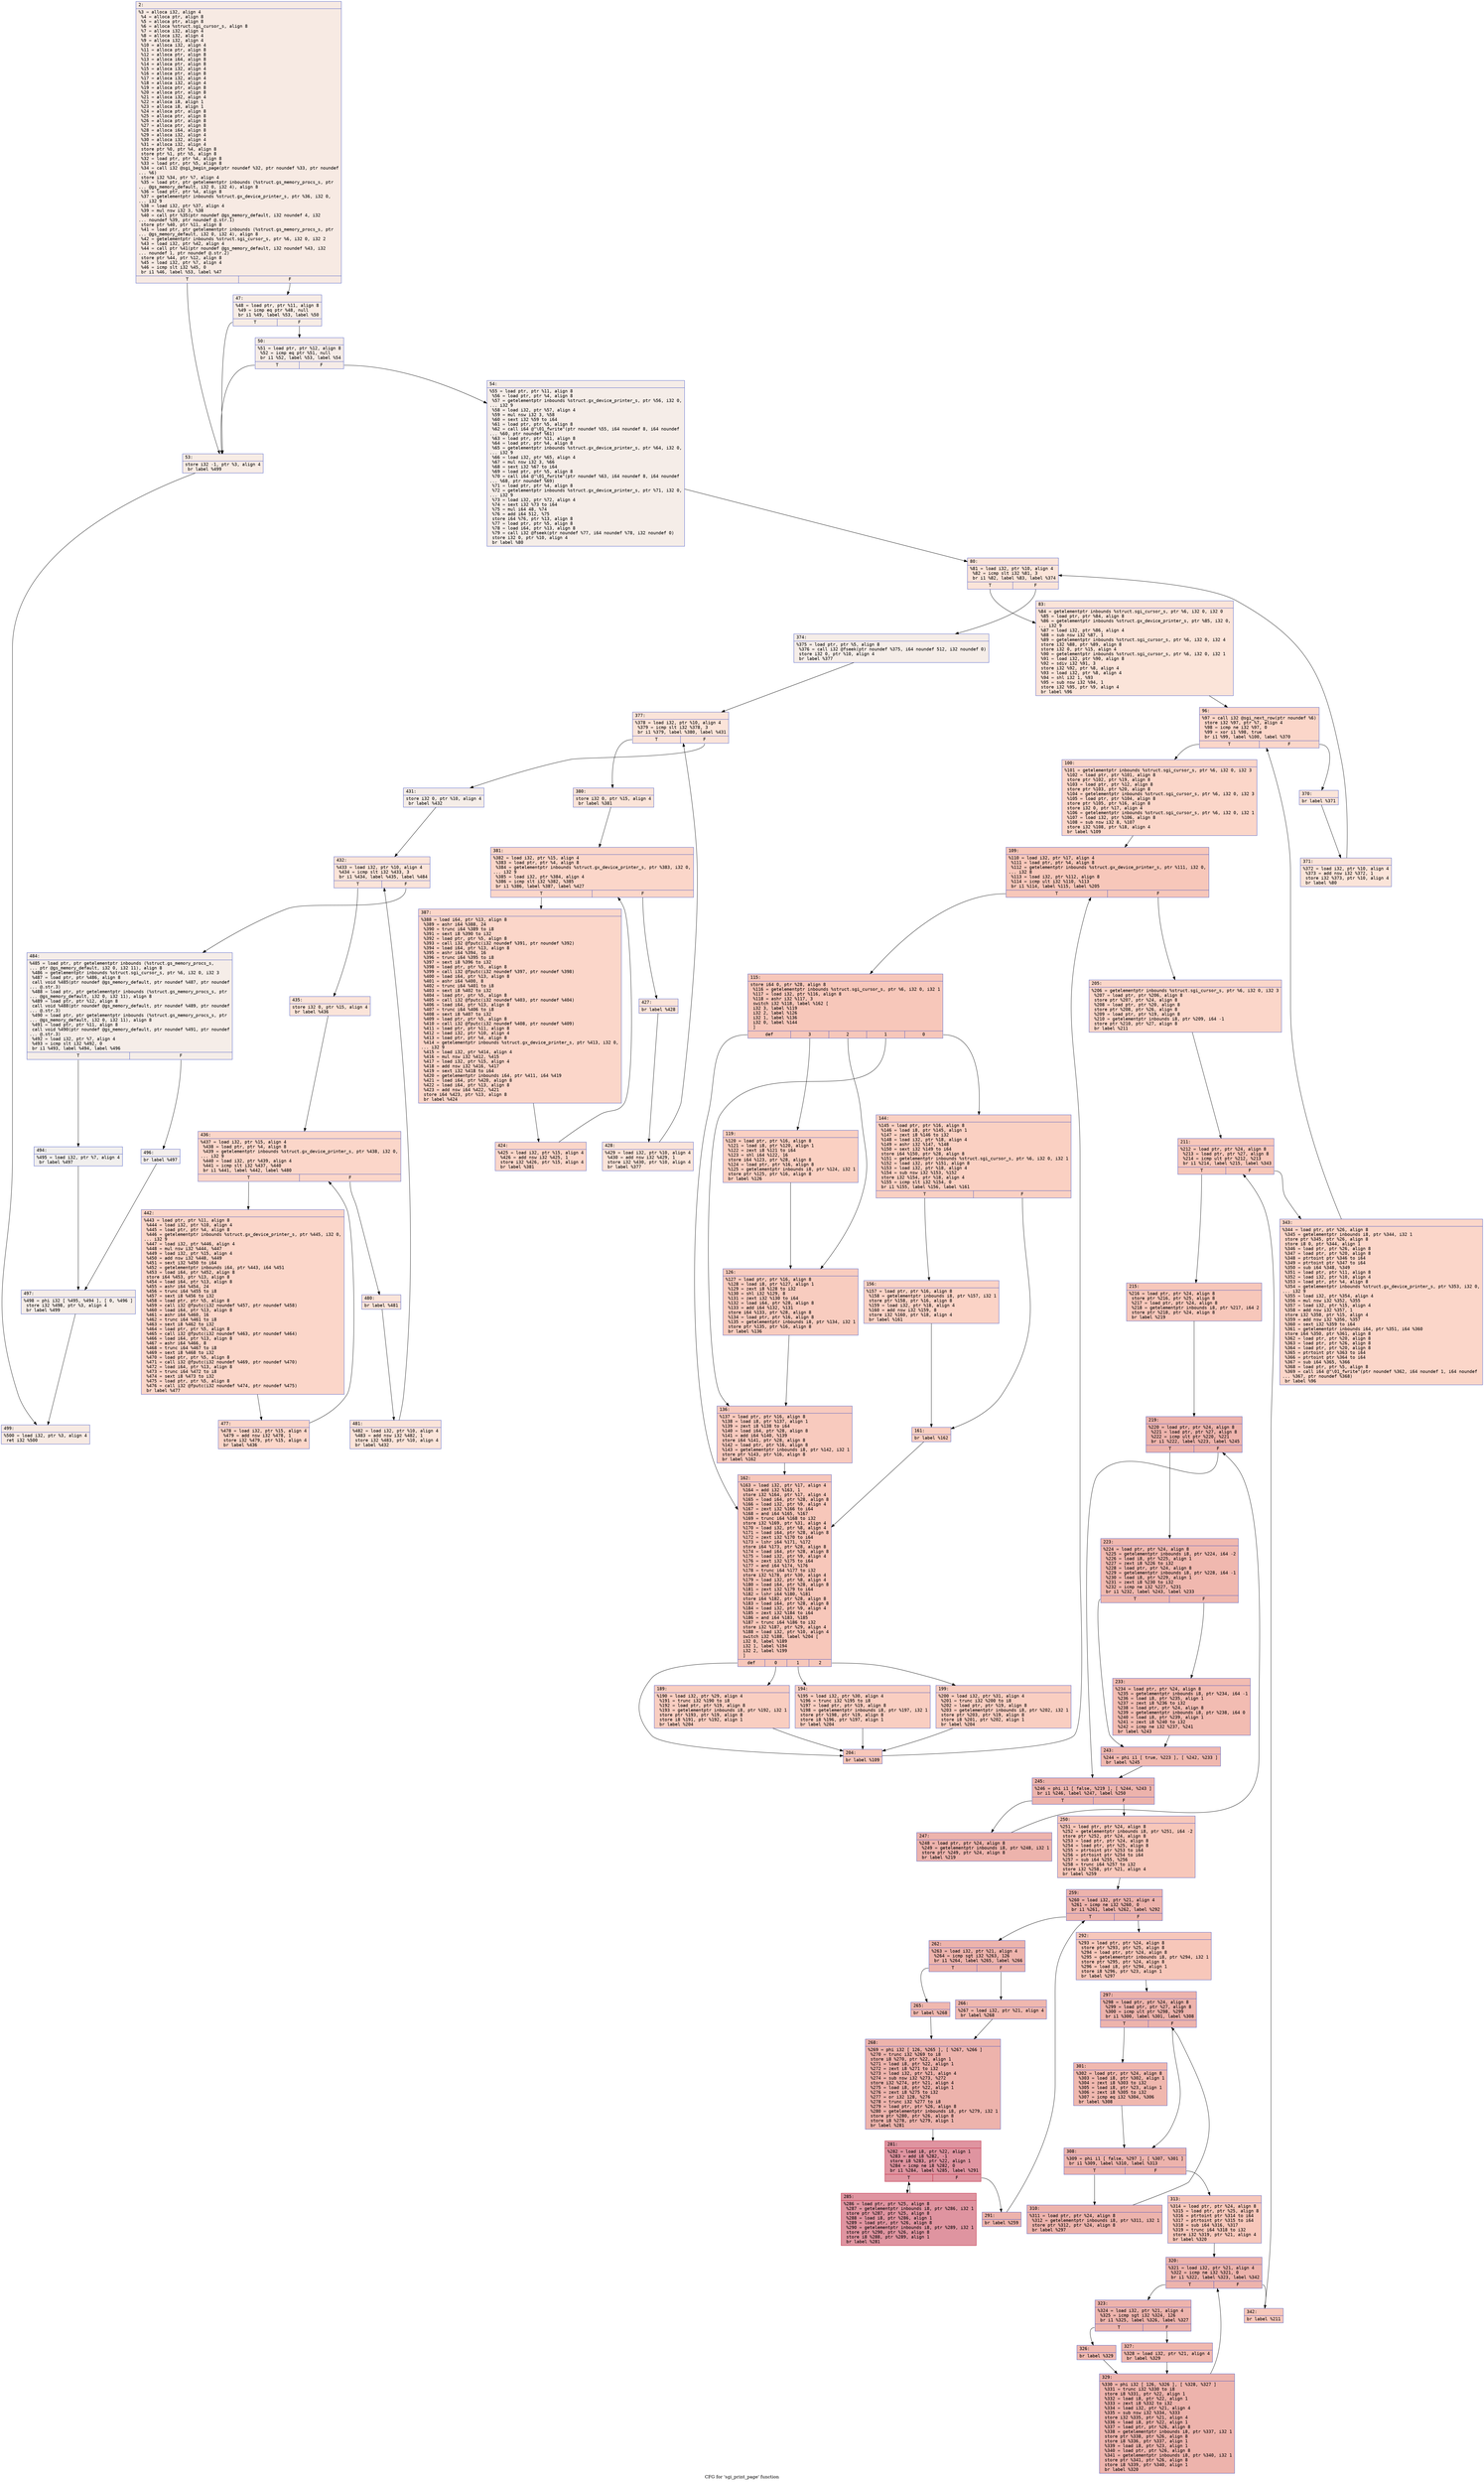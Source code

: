 digraph "CFG for 'sgi_print_page' function" {
	label="CFG for 'sgi_print_page' function";

	Node0x60000254a0d0 [shape=record,color="#3d50c3ff", style=filled, fillcolor="#eed0c070" fontname="Courier",label="{2:\l|  %3 = alloca i32, align 4\l  %4 = alloca ptr, align 8\l  %5 = alloca ptr, align 8\l  %6 = alloca %struct.sgi_cursor_s, align 8\l  %7 = alloca i32, align 4\l  %8 = alloca i32, align 4\l  %9 = alloca i32, align 4\l  %10 = alloca i32, align 4\l  %11 = alloca ptr, align 8\l  %12 = alloca ptr, align 8\l  %13 = alloca i64, align 8\l  %14 = alloca ptr, align 8\l  %15 = alloca i32, align 4\l  %16 = alloca ptr, align 8\l  %17 = alloca i32, align 4\l  %18 = alloca i32, align 4\l  %19 = alloca ptr, align 8\l  %20 = alloca ptr, align 8\l  %21 = alloca i32, align 4\l  %22 = alloca i8, align 1\l  %23 = alloca i8, align 1\l  %24 = alloca ptr, align 8\l  %25 = alloca ptr, align 8\l  %26 = alloca ptr, align 8\l  %27 = alloca ptr, align 8\l  %28 = alloca i64, align 8\l  %29 = alloca i32, align 4\l  %30 = alloca i32, align 4\l  %31 = alloca i32, align 4\l  store ptr %0, ptr %4, align 8\l  store ptr %1, ptr %5, align 8\l  %32 = load ptr, ptr %4, align 8\l  %33 = load ptr, ptr %5, align 8\l  %34 = call i32 @sgi_begin_page(ptr noundef %32, ptr noundef %33, ptr noundef\l... %6)\l  store i32 %34, ptr %7, align 4\l  %35 = load ptr, ptr getelementptr inbounds (%struct.gs_memory_procs_s, ptr\l... @gs_memory_default, i32 0, i32 4), align 8\l  %36 = load ptr, ptr %4, align 8\l  %37 = getelementptr inbounds %struct.gx_device_printer_s, ptr %36, i32 0,\l... i32 9\l  %38 = load i32, ptr %37, align 4\l  %39 = mul nsw i32 3, %38\l  %40 = call ptr %35(ptr noundef @gs_memory_default, i32 noundef 4, i32\l... noundef %39, ptr noundef @.str.1)\l  store ptr %40, ptr %11, align 8\l  %41 = load ptr, ptr getelementptr inbounds (%struct.gs_memory_procs_s, ptr\l... @gs_memory_default, i32 0, i32 4), align 8\l  %42 = getelementptr inbounds %struct.sgi_cursor_s, ptr %6, i32 0, i32 2\l  %43 = load i32, ptr %42, align 4\l  %44 = call ptr %41(ptr noundef @gs_memory_default, i32 noundef %43, i32\l... noundef 1, ptr noundef @.str.2)\l  store ptr %44, ptr %12, align 8\l  %45 = load i32, ptr %7, align 4\l  %46 = icmp slt i32 %45, 0\l  br i1 %46, label %53, label %47\l|{<s0>T|<s1>F}}"];
	Node0x60000254a0d0:s0 -> Node0x60000254a1c0[tooltip="2 -> 53\nProbability 37.50%" ];
	Node0x60000254a0d0:s1 -> Node0x60000254a120[tooltip="2 -> 47\nProbability 62.50%" ];
	Node0x60000254a120 [shape=record,color="#3d50c3ff", style=filled, fillcolor="#ecd3c570" fontname="Courier",label="{47:\l|  %48 = load ptr, ptr %11, align 8\l  %49 = icmp eq ptr %48, null\l  br i1 %49, label %53, label %50\l|{<s0>T|<s1>F}}"];
	Node0x60000254a120:s0 -> Node0x60000254a1c0[tooltip="47 -> 53\nProbability 37.50%" ];
	Node0x60000254a120:s1 -> Node0x60000254a170[tooltip="47 -> 50\nProbability 62.50%" ];
	Node0x60000254a170 [shape=record,color="#3d50c3ff", style=filled, fillcolor="#ead5c970" fontname="Courier",label="{50:\l|  %51 = load ptr, ptr %12, align 8\l  %52 = icmp eq ptr %51, null\l  br i1 %52, label %53, label %54\l|{<s0>T|<s1>F}}"];
	Node0x60000254a170:s0 -> Node0x60000254a1c0[tooltip="50 -> 53\nProbability 37.50%" ];
	Node0x60000254a170:s1 -> Node0x60000254a210[tooltip="50 -> 54\nProbability 62.50%" ];
	Node0x60000254a1c0 [shape=record,color="#3d50c3ff", style=filled, fillcolor="#ecd3c570" fontname="Courier",label="{53:\l|  store i32 -1, ptr %3, align 4\l  br label %499\l}"];
	Node0x60000254a1c0 -> Node0x60000254b840[tooltip="53 -> 499\nProbability 100.00%" ];
	Node0x60000254a210 [shape=record,color="#3d50c3ff", style=filled, fillcolor="#e8d6cc70" fontname="Courier",label="{54:\l|  %55 = load ptr, ptr %11, align 8\l  %56 = load ptr, ptr %4, align 8\l  %57 = getelementptr inbounds %struct.gx_device_printer_s, ptr %56, i32 0,\l... i32 9\l  %58 = load i32, ptr %57, align 4\l  %59 = mul nsw i32 3, %58\l  %60 = sext i32 %59 to i64\l  %61 = load ptr, ptr %5, align 8\l  %62 = call i64 @\"\\01_fwrite\"(ptr noundef %55, i64 noundef 8, i64 noundef\l... %60, ptr noundef %61)\l  %63 = load ptr, ptr %11, align 8\l  %64 = load ptr, ptr %4, align 8\l  %65 = getelementptr inbounds %struct.gx_device_printer_s, ptr %64, i32 0,\l... i32 9\l  %66 = load i32, ptr %65, align 4\l  %67 = mul nsw i32 3, %66\l  %68 = sext i32 %67 to i64\l  %69 = load ptr, ptr %5, align 8\l  %70 = call i64 @\"\\01_fwrite\"(ptr noundef %63, i64 noundef 8, i64 noundef\l... %68, ptr noundef %69)\l  %71 = load ptr, ptr %4, align 8\l  %72 = getelementptr inbounds %struct.gx_device_printer_s, ptr %71, i32 0,\l... i32 9\l  %73 = load i32, ptr %72, align 4\l  %74 = sext i32 %73 to i64\l  %75 = mul i64 48, %74\l  %76 = add i64 512, %75\l  store i64 %76, ptr %13, align 8\l  %77 = load ptr, ptr %5, align 8\l  %78 = load i64, ptr %13, align 8\l  %79 = call i32 @fseek(ptr noundef %77, i64 noundef %78, i32 noundef 0)\l  store i32 0, ptr %10, align 4\l  br label %80\l}"];
	Node0x60000254a210 -> Node0x60000254a260[tooltip="54 -> 80\nProbability 100.00%" ];
	Node0x60000254a260 [shape=record,color="#3d50c3ff", style=filled, fillcolor="#f5c1a970" fontname="Courier",label="{80:\l|  %81 = load i32, ptr %10, align 4\l  %82 = icmp slt i32 %81, 3\l  br i1 %82, label %83, label %374\l|{<s0>T|<s1>F}}"];
	Node0x60000254a260:s0 -> Node0x60000254a2b0[tooltip="80 -> 83\nProbability 96.88%" ];
	Node0x60000254a260:s1 -> Node0x60000254b200[tooltip="80 -> 374\nProbability 3.12%" ];
	Node0x60000254a2b0 [shape=record,color="#3d50c3ff", style=filled, fillcolor="#f5c1a970" fontname="Courier",label="{83:\l|  %84 = getelementptr inbounds %struct.sgi_cursor_s, ptr %6, i32 0, i32 0\l  %85 = load ptr, ptr %84, align 8\l  %86 = getelementptr inbounds %struct.gx_device_printer_s, ptr %85, i32 0,\l... i32 9\l  %87 = load i32, ptr %86, align 4\l  %88 = sub nsw i32 %87, 1\l  %89 = getelementptr inbounds %struct.sgi_cursor_s, ptr %6, i32 0, i32 4\l  store i32 %88, ptr %89, align 8\l  store i32 0, ptr %15, align 4\l  %90 = getelementptr inbounds %struct.sgi_cursor_s, ptr %6, i32 0, i32 1\l  %91 = load i32, ptr %90, align 8\l  %92 = sdiv i32 %91, 3\l  store i32 %92, ptr %8, align 4\l  %93 = load i32, ptr %8, align 4\l  %94 = shl i32 1, %93\l  %95 = sub nsw i32 %94, 1\l  store i32 %95, ptr %9, align 4\l  br label %96\l}"];
	Node0x60000254a2b0 -> Node0x60000254a300[tooltip="83 -> 96\nProbability 100.00%" ];
	Node0x60000254a300 [shape=record,color="#3d50c3ff", style=filled, fillcolor="#f6a38570" fontname="Courier",label="{96:\l|  %97 = call i32 @sgi_next_row(ptr noundef %6)\l  store i32 %97, ptr %7, align 4\l  %98 = icmp ne i32 %97, 0\l  %99 = xor i1 %98, true\l  br i1 %99, label %100, label %370\l|{<s0>T|<s1>F}}"];
	Node0x60000254a300:s0 -> Node0x60000254a350[tooltip="96 -> 100\nProbability 96.88%" ];
	Node0x60000254a300:s1 -> Node0x60000254b160[tooltip="96 -> 370\nProbability 3.12%" ];
	Node0x60000254a350 [shape=record,color="#3d50c3ff", style=filled, fillcolor="#f6a38570" fontname="Courier",label="{100:\l|  %101 = getelementptr inbounds %struct.sgi_cursor_s, ptr %6, i32 0, i32 3\l  %102 = load ptr, ptr %101, align 8\l  store ptr %102, ptr %19, align 8\l  %103 = load ptr, ptr %12, align 8\l  store ptr %103, ptr %20, align 8\l  %104 = getelementptr inbounds %struct.sgi_cursor_s, ptr %6, i32 0, i32 3\l  %105 = load ptr, ptr %104, align 8\l  store ptr %105, ptr %16, align 8\l  store i32 0, ptr %17, align 4\l  %106 = getelementptr inbounds %struct.sgi_cursor_s, ptr %6, i32 0, i32 1\l  %107 = load i32, ptr %106, align 8\l  %108 = sub nsw i32 8, %107\l  store i32 %108, ptr %18, align 4\l  br label %109\l}"];
	Node0x60000254a350 -> Node0x60000254a3a0[tooltip="100 -> 109\nProbability 100.00%" ];
	Node0x60000254a3a0 [shape=record,color="#3d50c3ff", style=filled, fillcolor="#ec7f6370" fontname="Courier",label="{109:\l|  %110 = load i32, ptr %17, align 4\l  %111 = load ptr, ptr %4, align 8\l  %112 = getelementptr inbounds %struct.gx_device_printer_s, ptr %111, i32 0,\l... i32 8\l  %113 = load i32, ptr %112, align 8\l  %114 = icmp ult i32 %110, %113\l  br i1 %114, label %115, label %205\l|{<s0>T|<s1>F}}"];
	Node0x60000254a3a0:s0 -> Node0x60000254a3f0[tooltip="109 -> 115\nProbability 96.88%" ];
	Node0x60000254a3a0:s1 -> Node0x60000254a7b0[tooltip="109 -> 205\nProbability 3.12%" ];
	Node0x60000254a3f0 [shape=record,color="#3d50c3ff", style=filled, fillcolor="#ec7f6370" fontname="Courier",label="{115:\l|  store i64 0, ptr %28, align 8\l  %116 = getelementptr inbounds %struct.sgi_cursor_s, ptr %6, i32 0, i32 1\l  %117 = load i32, ptr %116, align 8\l  %118 = ashr i32 %117, 3\l  switch i32 %118, label %162 [\l    i32 3, label %119\l    i32 2, label %126\l    i32 1, label %136\l    i32 0, label %144\l  ]\l|{<s0>def|<s1>3|<s2>2|<s3>1|<s4>0}}"];
	Node0x60000254a3f0:s0 -> Node0x60000254a620[tooltip="115 -> 162\nProbability 20.00%" ];
	Node0x60000254a3f0:s1 -> Node0x60000254a440[tooltip="115 -> 119\nProbability 20.00%" ];
	Node0x60000254a3f0:s2 -> Node0x60000254a490[tooltip="115 -> 126\nProbability 20.00%" ];
	Node0x60000254a3f0:s3 -> Node0x60000254a4e0[tooltip="115 -> 136\nProbability 20.00%" ];
	Node0x60000254a3f0:s4 -> Node0x60000254a530[tooltip="115 -> 144\nProbability 20.00%" ];
	Node0x60000254a440 [shape=record,color="#3d50c3ff", style=filled, fillcolor="#f3947570" fontname="Courier",label="{119:\l|  %120 = load ptr, ptr %16, align 8\l  %121 = load i8, ptr %120, align 1\l  %122 = zext i8 %121 to i64\l  %123 = shl i64 %122, 16\l  store i64 %123, ptr %28, align 8\l  %124 = load ptr, ptr %16, align 8\l  %125 = getelementptr inbounds i8, ptr %124, i32 1\l  store ptr %125, ptr %16, align 8\l  br label %126\l}"];
	Node0x60000254a440 -> Node0x60000254a490[tooltip="119 -> 126\nProbability 100.00%" ];
	Node0x60000254a490 [shape=record,color="#3d50c3ff", style=filled, fillcolor="#f08b6e70" fontname="Courier",label="{126:\l|  %127 = load ptr, ptr %16, align 8\l  %128 = load i8, ptr %127, align 1\l  %129 = zext i8 %128 to i32\l  %130 = shl i32 %129, 8\l  %131 = zext i32 %130 to i64\l  %132 = load i64, ptr %28, align 8\l  %133 = add i64 %132, %131\l  store i64 %133, ptr %28, align 8\l  %134 = load ptr, ptr %16, align 8\l  %135 = getelementptr inbounds i8, ptr %134, i32 1\l  store ptr %135, ptr %16, align 8\l  br label %136\l}"];
	Node0x60000254a490 -> Node0x60000254a4e0[tooltip="126 -> 136\nProbability 100.00%" ];
	Node0x60000254a4e0 [shape=record,color="#3d50c3ff", style=filled, fillcolor="#ef886b70" fontname="Courier",label="{136:\l|  %137 = load ptr, ptr %16, align 8\l  %138 = load i8, ptr %137, align 1\l  %139 = zext i8 %138 to i64\l  %140 = load i64, ptr %28, align 8\l  %141 = add i64 %140, %139\l  store i64 %141, ptr %28, align 8\l  %142 = load ptr, ptr %16, align 8\l  %143 = getelementptr inbounds i8, ptr %142, i32 1\l  store ptr %143, ptr %16, align 8\l  br label %162\l}"];
	Node0x60000254a4e0 -> Node0x60000254a620[tooltip="136 -> 162\nProbability 100.00%" ];
	Node0x60000254a530 [shape=record,color="#3d50c3ff", style=filled, fillcolor="#f3947570" fontname="Courier",label="{144:\l|  %145 = load ptr, ptr %16, align 8\l  %146 = load i8, ptr %145, align 1\l  %147 = zext i8 %146 to i32\l  %148 = load i32, ptr %18, align 4\l  %149 = ashr i32 %147, %148\l  %150 = sext i32 %149 to i64\l  store i64 %150, ptr %28, align 8\l  %151 = getelementptr inbounds %struct.sgi_cursor_s, ptr %6, i32 0, i32 1\l  %152 = load i32, ptr %151, align 8\l  %153 = load i32, ptr %18, align 4\l  %154 = sub nsw i32 %153, %152\l  store i32 %154, ptr %18, align 4\l  %155 = icmp slt i32 %154, 0\l  br i1 %155, label %156, label %161\l|{<s0>T|<s1>F}}"];
	Node0x60000254a530:s0 -> Node0x60000254a580[tooltip="144 -> 156\nProbability 37.50%" ];
	Node0x60000254a530:s1 -> Node0x60000254a5d0[tooltip="144 -> 161\nProbability 62.50%" ];
	Node0x60000254a580 [shape=record,color="#3d50c3ff", style=filled, fillcolor="#f59c7d70" fontname="Courier",label="{156:\l|  %157 = load ptr, ptr %16, align 8\l  %158 = getelementptr inbounds i8, ptr %157, i32 1\l  store ptr %158, ptr %16, align 8\l  %159 = load i32, ptr %18, align 4\l  %160 = add nsw i32 %159, 8\l  store i32 %160, ptr %18, align 4\l  br label %161\l}"];
	Node0x60000254a580 -> Node0x60000254a5d0[tooltip="156 -> 161\nProbability 100.00%" ];
	Node0x60000254a5d0 [shape=record,color="#3d50c3ff", style=filled, fillcolor="#f3947570" fontname="Courier",label="{161:\l|  br label %162\l}"];
	Node0x60000254a5d0 -> Node0x60000254a620[tooltip="161 -> 162\nProbability 100.00%" ];
	Node0x60000254a620 [shape=record,color="#3d50c3ff", style=filled, fillcolor="#ec7f6370" fontname="Courier",label="{162:\l|  %163 = load i32, ptr %17, align 4\l  %164 = add i32 %163, 1\l  store i32 %164, ptr %17, align 4\l  %165 = load i64, ptr %28, align 8\l  %166 = load i32, ptr %9, align 4\l  %167 = zext i32 %166 to i64\l  %168 = and i64 %165, %167\l  %169 = trunc i64 %168 to i32\l  store i32 %169, ptr %31, align 4\l  %170 = load i32, ptr %8, align 4\l  %171 = load i64, ptr %28, align 8\l  %172 = zext i32 %170 to i64\l  %173 = lshr i64 %171, %172\l  store i64 %173, ptr %28, align 8\l  %174 = load i64, ptr %28, align 8\l  %175 = load i32, ptr %9, align 4\l  %176 = zext i32 %175 to i64\l  %177 = and i64 %174, %176\l  %178 = trunc i64 %177 to i32\l  store i32 %178, ptr %30, align 4\l  %179 = load i32, ptr %8, align 4\l  %180 = load i64, ptr %28, align 8\l  %181 = zext i32 %179 to i64\l  %182 = lshr i64 %180, %181\l  store i64 %182, ptr %28, align 8\l  %183 = load i64, ptr %28, align 8\l  %184 = load i32, ptr %9, align 4\l  %185 = zext i32 %184 to i64\l  %186 = and i64 %183, %185\l  %187 = trunc i64 %186 to i32\l  store i32 %187, ptr %29, align 4\l  %188 = load i32, ptr %10, align 4\l  switch i32 %188, label %204 [\l    i32 0, label %189\l    i32 1, label %194\l    i32 2, label %199\l  ]\l|{<s0>def|<s1>0|<s2>1|<s3>2}}"];
	Node0x60000254a620:s0 -> Node0x60000254a760[tooltip="162 -> 204\nProbability 25.00%" ];
	Node0x60000254a620:s1 -> Node0x60000254a670[tooltip="162 -> 189\nProbability 25.00%" ];
	Node0x60000254a620:s2 -> Node0x60000254a6c0[tooltip="162 -> 194\nProbability 25.00%" ];
	Node0x60000254a620:s3 -> Node0x60000254a710[tooltip="162 -> 199\nProbability 25.00%" ];
	Node0x60000254a670 [shape=record,color="#3d50c3ff", style=filled, fillcolor="#f2907270" fontname="Courier",label="{189:\l|  %190 = load i32, ptr %29, align 4\l  %191 = trunc i32 %190 to i8\l  %192 = load ptr, ptr %19, align 8\l  %193 = getelementptr inbounds i8, ptr %192, i32 1\l  store ptr %193, ptr %19, align 8\l  store i8 %191, ptr %192, align 1\l  br label %204\l}"];
	Node0x60000254a670 -> Node0x60000254a760[tooltip="189 -> 204\nProbability 100.00%" ];
	Node0x60000254a6c0 [shape=record,color="#3d50c3ff", style=filled, fillcolor="#f2907270" fontname="Courier",label="{194:\l|  %195 = load i32, ptr %30, align 4\l  %196 = trunc i32 %195 to i8\l  %197 = load ptr, ptr %19, align 8\l  %198 = getelementptr inbounds i8, ptr %197, i32 1\l  store ptr %198, ptr %19, align 8\l  store i8 %196, ptr %197, align 1\l  br label %204\l}"];
	Node0x60000254a6c0 -> Node0x60000254a760[tooltip="194 -> 204\nProbability 100.00%" ];
	Node0x60000254a710 [shape=record,color="#3d50c3ff", style=filled, fillcolor="#f2907270" fontname="Courier",label="{199:\l|  %200 = load i32, ptr %31, align 4\l  %201 = trunc i32 %200 to i8\l  %202 = load ptr, ptr %19, align 8\l  %203 = getelementptr inbounds i8, ptr %202, i32 1\l  store ptr %203, ptr %19, align 8\l  store i8 %201, ptr %202, align 1\l  br label %204\l}"];
	Node0x60000254a710 -> Node0x60000254a760[tooltip="199 -> 204\nProbability 100.00%" ];
	Node0x60000254a760 [shape=record,color="#3d50c3ff", style=filled, fillcolor="#ec7f6370" fontname="Courier",label="{204:\l|  br label %109\l}"];
	Node0x60000254a760 -> Node0x60000254a3a0[tooltip="204 -> 109\nProbability 100.00%" ];
	Node0x60000254a7b0 [shape=record,color="#3d50c3ff", style=filled, fillcolor="#f6a38570" fontname="Courier",label="{205:\l|  %206 = getelementptr inbounds %struct.sgi_cursor_s, ptr %6, i32 0, i32 3\l  %207 = load ptr, ptr %206, align 8\l  store ptr %207, ptr %24, align 8\l  %208 = load ptr, ptr %20, align 8\l  store ptr %208, ptr %26, align 8\l  %209 = load ptr, ptr %19, align 8\l  %210 = getelementptr inbounds i8, ptr %209, i64 -1\l  store ptr %210, ptr %27, align 8\l  br label %211\l}"];
	Node0x60000254a7b0 -> Node0x60000254a800[tooltip="205 -> 211\nProbability 100.00%" ];
	Node0x60000254a800 [shape=record,color="#3d50c3ff", style=filled, fillcolor="#ec7f6370" fontname="Courier",label="{211:\l|  %212 = load ptr, ptr %24, align 8\l  %213 = load ptr, ptr %27, align 8\l  %214 = icmp ult ptr %212, %213\l  br i1 %214, label %215, label %343\l|{<s0>T|<s1>F}}"];
	Node0x60000254a800:s0 -> Node0x60000254a850[tooltip="211 -> 215\nProbability 96.88%" ];
	Node0x60000254a800:s1 -> Node0x60000254b110[tooltip="211 -> 343\nProbability 3.12%" ];
	Node0x60000254a850 [shape=record,color="#3d50c3ff", style=filled, fillcolor="#ec7f6370" fontname="Courier",label="{215:\l|  %216 = load ptr, ptr %24, align 8\l  store ptr %216, ptr %25, align 8\l  %217 = load ptr, ptr %24, align 8\l  %218 = getelementptr inbounds i8, ptr %217, i64 2\l  store ptr %218, ptr %24, align 8\l  br label %219\l}"];
	Node0x60000254a850 -> Node0x60000254a8a0[tooltip="215 -> 219\nProbability 100.00%" ];
	Node0x60000254a8a0 [shape=record,color="#3d50c3ff", style=filled, fillcolor="#d6524470" fontname="Courier",label="{219:\l|  %220 = load ptr, ptr %24, align 8\l  %221 = load ptr, ptr %27, align 8\l  %222 = icmp ult ptr %220, %221\l  br i1 %222, label %223, label %245\l|{<s0>T|<s1>F}}"];
	Node0x60000254a8a0:s0 -> Node0x60000254a8f0[tooltip="219 -> 223\nProbability 50.00%" ];
	Node0x60000254a8a0:s1 -> Node0x60000254a9e0[tooltip="219 -> 245\nProbability 50.00%" ];
	Node0x60000254a8f0 [shape=record,color="#3d50c3ff", style=filled, fillcolor="#dc5d4a70" fontname="Courier",label="{223:\l|  %224 = load ptr, ptr %24, align 8\l  %225 = getelementptr inbounds i8, ptr %224, i64 -2\l  %226 = load i8, ptr %225, align 1\l  %227 = zext i8 %226 to i32\l  %228 = load ptr, ptr %24, align 8\l  %229 = getelementptr inbounds i8, ptr %228, i64 -1\l  %230 = load i8, ptr %229, align 1\l  %231 = zext i8 %230 to i32\l  %232 = icmp ne i32 %227, %231\l  br i1 %232, label %243, label %233\l|{<s0>T|<s1>F}}"];
	Node0x60000254a8f0:s0 -> Node0x60000254a990[tooltip="223 -> 243\nProbability 50.00%" ];
	Node0x60000254a8f0:s1 -> Node0x60000254a940[tooltip="223 -> 233\nProbability 50.00%" ];
	Node0x60000254a940 [shape=record,color="#3d50c3ff", style=filled, fillcolor="#e1675170" fontname="Courier",label="{233:\l|  %234 = load ptr, ptr %24, align 8\l  %235 = getelementptr inbounds i8, ptr %234, i64 -1\l  %236 = load i8, ptr %235, align 1\l  %237 = zext i8 %236 to i32\l  %238 = load ptr, ptr %24, align 8\l  %239 = getelementptr inbounds i8, ptr %238, i64 0\l  %240 = load i8, ptr %239, align 1\l  %241 = zext i8 %240 to i32\l  %242 = icmp ne i32 %237, %241\l  br label %243\l}"];
	Node0x60000254a940 -> Node0x60000254a990[tooltip="233 -> 243\nProbability 100.00%" ];
	Node0x60000254a990 [shape=record,color="#3d50c3ff", style=filled, fillcolor="#dc5d4a70" fontname="Courier",label="{243:\l|  %244 = phi i1 [ true, %223 ], [ %242, %233 ]\l  br label %245\l}"];
	Node0x60000254a990 -> Node0x60000254a9e0[tooltip="243 -> 245\nProbability 100.00%" ];
	Node0x60000254a9e0 [shape=record,color="#3d50c3ff", style=filled, fillcolor="#d6524470" fontname="Courier",label="{245:\l|  %246 = phi i1 [ false, %219 ], [ %244, %243 ]\l  br i1 %246, label %247, label %250\l|{<s0>T|<s1>F}}"];
	Node0x60000254a9e0:s0 -> Node0x60000254aa30[tooltip="245 -> 247\nProbability 96.88%" ];
	Node0x60000254a9e0:s1 -> Node0x60000254aa80[tooltip="245 -> 250\nProbability 3.12%" ];
	Node0x60000254aa30 [shape=record,color="#3d50c3ff", style=filled, fillcolor="#d6524470" fontname="Courier",label="{247:\l|  %248 = load ptr, ptr %24, align 8\l  %249 = getelementptr inbounds i8, ptr %248, i32 1\l  store ptr %249, ptr %24, align 8\l  br label %219\l}"];
	Node0x60000254aa30 -> Node0x60000254a8a0[tooltip="247 -> 219\nProbability 100.00%" ];
	Node0x60000254aa80 [shape=record,color="#3d50c3ff", style=filled, fillcolor="#ec7f6370" fontname="Courier",label="{250:\l|  %251 = load ptr, ptr %24, align 8\l  %252 = getelementptr inbounds i8, ptr %251, i64 -2\l  store ptr %252, ptr %24, align 8\l  %253 = load ptr, ptr %24, align 8\l  %254 = load ptr, ptr %25, align 8\l  %255 = ptrtoint ptr %253 to i64\l  %256 = ptrtoint ptr %254 to i64\l  %257 = sub i64 %255, %256\l  %258 = trunc i64 %257 to i32\l  store i32 %258, ptr %21, align 4\l  br label %259\l}"];
	Node0x60000254aa80 -> Node0x60000254aad0[tooltip="250 -> 259\nProbability 100.00%" ];
	Node0x60000254aad0 [shape=record,color="#3d50c3ff", style=filled, fillcolor="#d6524470" fontname="Courier",label="{259:\l|  %260 = load i32, ptr %21, align 4\l  %261 = icmp ne i32 %260, 0\l  br i1 %261, label %262, label %292\l|{<s0>T|<s1>F}}"];
	Node0x60000254aad0:s0 -> Node0x60000254ab20[tooltip="259 -> 262\nProbability 96.88%" ];
	Node0x60000254aad0:s1 -> Node0x60000254ad50[tooltip="259 -> 292\nProbability 3.12%" ];
	Node0x60000254ab20 [shape=record,color="#3d50c3ff", style=filled, fillcolor="#d6524470" fontname="Courier",label="{262:\l|  %263 = load i32, ptr %21, align 4\l  %264 = icmp sgt i32 %263, 126\l  br i1 %264, label %265, label %266\l|{<s0>T|<s1>F}}"];
	Node0x60000254ab20:s0 -> Node0x60000254ab70[tooltip="262 -> 265\nProbability 50.00%" ];
	Node0x60000254ab20:s1 -> Node0x60000254abc0[tooltip="262 -> 266\nProbability 50.00%" ];
	Node0x60000254ab70 [shape=record,color="#3d50c3ff", style=filled, fillcolor="#dc5d4a70" fontname="Courier",label="{265:\l|  br label %268\l}"];
	Node0x60000254ab70 -> Node0x60000254ac10[tooltip="265 -> 268\nProbability 100.00%" ];
	Node0x60000254abc0 [shape=record,color="#3d50c3ff", style=filled, fillcolor="#dc5d4a70" fontname="Courier",label="{266:\l|  %267 = load i32, ptr %21, align 4\l  br label %268\l}"];
	Node0x60000254abc0 -> Node0x60000254ac10[tooltip="266 -> 268\nProbability 100.00%" ];
	Node0x60000254ac10 [shape=record,color="#3d50c3ff", style=filled, fillcolor="#d6524470" fontname="Courier",label="{268:\l|  %269 = phi i32 [ 126, %265 ], [ %267, %266 ]\l  %270 = trunc i32 %269 to i8\l  store i8 %270, ptr %22, align 1\l  %271 = load i8, ptr %22, align 1\l  %272 = zext i8 %271 to i32\l  %273 = load i32, ptr %21, align 4\l  %274 = sub nsw i32 %273, %272\l  store i32 %274, ptr %21, align 4\l  %275 = load i8, ptr %22, align 1\l  %276 = zext i8 %275 to i32\l  %277 = or i32 128, %276\l  %278 = trunc i32 %277 to i8\l  %279 = load ptr, ptr %26, align 8\l  %280 = getelementptr inbounds i8, ptr %279, i32 1\l  store ptr %280, ptr %26, align 8\l  store i8 %278, ptr %279, align 1\l  br label %281\l}"];
	Node0x60000254ac10 -> Node0x60000254ac60[tooltip="268 -> 281\nProbability 100.00%" ];
	Node0x60000254ac60 [shape=record,color="#b70d28ff", style=filled, fillcolor="#b70d2870" fontname="Courier",label="{281:\l|  %282 = load i8, ptr %22, align 1\l  %283 = add i8 %282, -1\l  store i8 %283, ptr %22, align 1\l  %284 = icmp ne i8 %282, 0\l  br i1 %284, label %285, label %291\l|{<s0>T|<s1>F}}"];
	Node0x60000254ac60:s0 -> Node0x60000254acb0[tooltip="281 -> 285\nProbability 96.88%" ];
	Node0x60000254ac60:s1 -> Node0x60000254ad00[tooltip="281 -> 291\nProbability 3.12%" ];
	Node0x60000254acb0 [shape=record,color="#b70d28ff", style=filled, fillcolor="#b70d2870" fontname="Courier",label="{285:\l|  %286 = load ptr, ptr %25, align 8\l  %287 = getelementptr inbounds i8, ptr %286, i32 1\l  store ptr %287, ptr %25, align 8\l  %288 = load i8, ptr %286, align 1\l  %289 = load ptr, ptr %26, align 8\l  %290 = getelementptr inbounds i8, ptr %289, i32 1\l  store ptr %290, ptr %26, align 8\l  store i8 %288, ptr %289, align 1\l  br label %281\l}"];
	Node0x60000254acb0 -> Node0x60000254ac60[tooltip="285 -> 281\nProbability 100.00%" ];
	Node0x60000254ad00 [shape=record,color="#3d50c3ff", style=filled, fillcolor="#d6524470" fontname="Courier",label="{291:\l|  br label %259\l}"];
	Node0x60000254ad00 -> Node0x60000254aad0[tooltip="291 -> 259\nProbability 100.00%" ];
	Node0x60000254ad50 [shape=record,color="#3d50c3ff", style=filled, fillcolor="#ec7f6370" fontname="Courier",label="{292:\l|  %293 = load ptr, ptr %24, align 8\l  store ptr %293, ptr %25, align 8\l  %294 = load ptr, ptr %24, align 8\l  %295 = getelementptr inbounds i8, ptr %294, i32 1\l  store ptr %295, ptr %24, align 8\l  %296 = load i8, ptr %294, align 1\l  store i8 %296, ptr %23, align 1\l  br label %297\l}"];
	Node0x60000254ad50 -> Node0x60000254ada0[tooltip="292 -> 297\nProbability 100.00%" ];
	Node0x60000254ada0 [shape=record,color="#3d50c3ff", style=filled, fillcolor="#d6524470" fontname="Courier",label="{297:\l|  %298 = load ptr, ptr %24, align 8\l  %299 = load ptr, ptr %27, align 8\l  %300 = icmp ult ptr %298, %299\l  br i1 %300, label %301, label %308\l|{<s0>T|<s1>F}}"];
	Node0x60000254ada0:s0 -> Node0x60000254adf0[tooltip="297 -> 301\nProbability 50.00%" ];
	Node0x60000254ada0:s1 -> Node0x60000254ae40[tooltip="297 -> 308\nProbability 50.00%" ];
	Node0x60000254adf0 [shape=record,color="#3d50c3ff", style=filled, fillcolor="#dc5d4a70" fontname="Courier",label="{301:\l|  %302 = load ptr, ptr %24, align 8\l  %303 = load i8, ptr %302, align 1\l  %304 = zext i8 %303 to i32\l  %305 = load i8, ptr %23, align 1\l  %306 = zext i8 %305 to i32\l  %307 = icmp eq i32 %304, %306\l  br label %308\l}"];
	Node0x60000254adf0 -> Node0x60000254ae40[tooltip="301 -> 308\nProbability 100.00%" ];
	Node0x60000254ae40 [shape=record,color="#3d50c3ff", style=filled, fillcolor="#d6524470" fontname="Courier",label="{308:\l|  %309 = phi i1 [ false, %297 ], [ %307, %301 ]\l  br i1 %309, label %310, label %313\l|{<s0>T|<s1>F}}"];
	Node0x60000254ae40:s0 -> Node0x60000254ae90[tooltip="308 -> 310\nProbability 96.88%" ];
	Node0x60000254ae40:s1 -> Node0x60000254aee0[tooltip="308 -> 313\nProbability 3.12%" ];
	Node0x60000254ae90 [shape=record,color="#3d50c3ff", style=filled, fillcolor="#d6524470" fontname="Courier",label="{310:\l|  %311 = load ptr, ptr %24, align 8\l  %312 = getelementptr inbounds i8, ptr %311, i32 1\l  store ptr %312, ptr %24, align 8\l  br label %297\l}"];
	Node0x60000254ae90 -> Node0x60000254ada0[tooltip="310 -> 297\nProbability 100.00%" ];
	Node0x60000254aee0 [shape=record,color="#3d50c3ff", style=filled, fillcolor="#ec7f6370" fontname="Courier",label="{313:\l|  %314 = load ptr, ptr %24, align 8\l  %315 = load ptr, ptr %25, align 8\l  %316 = ptrtoint ptr %314 to i64\l  %317 = ptrtoint ptr %315 to i64\l  %318 = sub i64 %316, %317\l  %319 = trunc i64 %318 to i32\l  store i32 %319, ptr %21, align 4\l  br label %320\l}"];
	Node0x60000254aee0 -> Node0x60000254af30[tooltip="313 -> 320\nProbability 100.00%" ];
	Node0x60000254af30 [shape=record,color="#3d50c3ff", style=filled, fillcolor="#d6524470" fontname="Courier",label="{320:\l|  %321 = load i32, ptr %21, align 4\l  %322 = icmp ne i32 %321, 0\l  br i1 %322, label %323, label %342\l|{<s0>T|<s1>F}}"];
	Node0x60000254af30:s0 -> Node0x60000254af80[tooltip="320 -> 323\nProbability 96.88%" ];
	Node0x60000254af30:s1 -> Node0x60000254b0c0[tooltip="320 -> 342\nProbability 3.12%" ];
	Node0x60000254af80 [shape=record,color="#3d50c3ff", style=filled, fillcolor="#d6524470" fontname="Courier",label="{323:\l|  %324 = load i32, ptr %21, align 4\l  %325 = icmp sgt i32 %324, 126\l  br i1 %325, label %326, label %327\l|{<s0>T|<s1>F}}"];
	Node0x60000254af80:s0 -> Node0x60000254afd0[tooltip="323 -> 326\nProbability 50.00%" ];
	Node0x60000254af80:s1 -> Node0x60000254b020[tooltip="323 -> 327\nProbability 50.00%" ];
	Node0x60000254afd0 [shape=record,color="#3d50c3ff", style=filled, fillcolor="#dc5d4a70" fontname="Courier",label="{326:\l|  br label %329\l}"];
	Node0x60000254afd0 -> Node0x60000254b070[tooltip="326 -> 329\nProbability 100.00%" ];
	Node0x60000254b020 [shape=record,color="#3d50c3ff", style=filled, fillcolor="#dc5d4a70" fontname="Courier",label="{327:\l|  %328 = load i32, ptr %21, align 4\l  br label %329\l}"];
	Node0x60000254b020 -> Node0x60000254b070[tooltip="327 -> 329\nProbability 100.00%" ];
	Node0x60000254b070 [shape=record,color="#3d50c3ff", style=filled, fillcolor="#d6524470" fontname="Courier",label="{329:\l|  %330 = phi i32 [ 126, %326 ], [ %328, %327 ]\l  %331 = trunc i32 %330 to i8\l  store i8 %331, ptr %22, align 1\l  %332 = load i8, ptr %22, align 1\l  %333 = zext i8 %332 to i32\l  %334 = load i32, ptr %21, align 4\l  %335 = sub nsw i32 %334, %333\l  store i32 %335, ptr %21, align 4\l  %336 = load i8, ptr %22, align 1\l  %337 = load ptr, ptr %26, align 8\l  %338 = getelementptr inbounds i8, ptr %337, i32 1\l  store ptr %338, ptr %26, align 8\l  store i8 %336, ptr %337, align 1\l  %339 = load i8, ptr %23, align 1\l  %340 = load ptr, ptr %26, align 8\l  %341 = getelementptr inbounds i8, ptr %340, i32 1\l  store ptr %341, ptr %26, align 8\l  store i8 %339, ptr %340, align 1\l  br label %320\l}"];
	Node0x60000254b070 -> Node0x60000254af30[tooltip="329 -> 320\nProbability 100.00%" ];
	Node0x60000254b0c0 [shape=record,color="#3d50c3ff", style=filled, fillcolor="#ec7f6370" fontname="Courier",label="{342:\l|  br label %211\l}"];
	Node0x60000254b0c0 -> Node0x60000254a800[tooltip="342 -> 211\nProbability 100.00%" ];
	Node0x60000254b110 [shape=record,color="#3d50c3ff", style=filled, fillcolor="#f6a38570" fontname="Courier",label="{343:\l|  %344 = load ptr, ptr %26, align 8\l  %345 = getelementptr inbounds i8, ptr %344, i32 1\l  store ptr %345, ptr %26, align 8\l  store i8 0, ptr %344, align 1\l  %346 = load ptr, ptr %26, align 8\l  %347 = load ptr, ptr %20, align 8\l  %348 = ptrtoint ptr %346 to i64\l  %349 = ptrtoint ptr %347 to i64\l  %350 = sub i64 %348, %349\l  %351 = load ptr, ptr %11, align 8\l  %352 = load i32, ptr %10, align 4\l  %353 = load ptr, ptr %4, align 8\l  %354 = getelementptr inbounds %struct.gx_device_printer_s, ptr %353, i32 0,\l... i32 9\l  %355 = load i32, ptr %354, align 4\l  %356 = mul nsw i32 %352, %355\l  %357 = load i32, ptr %15, align 4\l  %358 = add nsw i32 %357, 1\l  store i32 %358, ptr %15, align 4\l  %359 = add nsw i32 %356, %357\l  %360 = sext i32 %359 to i64\l  %361 = getelementptr inbounds i64, ptr %351, i64 %360\l  store i64 %350, ptr %361, align 8\l  %362 = load ptr, ptr %20, align 8\l  %363 = load ptr, ptr %26, align 8\l  %364 = load ptr, ptr %20, align 8\l  %365 = ptrtoint ptr %363 to i64\l  %366 = ptrtoint ptr %364 to i64\l  %367 = sub i64 %365, %366\l  %368 = load ptr, ptr %5, align 8\l  %369 = call i64 @\"\\01_fwrite\"(ptr noundef %362, i64 noundef 1, i64 noundef\l... %367, ptr noundef %368)\l  br label %96\l}"];
	Node0x60000254b110 -> Node0x60000254a300[tooltip="343 -> 96\nProbability 100.00%" ];
	Node0x60000254b160 [shape=record,color="#3d50c3ff", style=filled, fillcolor="#f5c1a970" fontname="Courier",label="{370:\l|  br label %371\l}"];
	Node0x60000254b160 -> Node0x60000254b1b0[tooltip="370 -> 371\nProbability 100.00%" ];
	Node0x60000254b1b0 [shape=record,color="#3d50c3ff", style=filled, fillcolor="#f5c1a970" fontname="Courier",label="{371:\l|  %372 = load i32, ptr %10, align 4\l  %373 = add nsw i32 %372, 1\l  store i32 %373, ptr %10, align 4\l  br label %80\l}"];
	Node0x60000254b1b0 -> Node0x60000254a260[tooltip="371 -> 80\nProbability 100.00%" ];
	Node0x60000254b200 [shape=record,color="#3d50c3ff", style=filled, fillcolor="#e8d6cc70" fontname="Courier",label="{374:\l|  %375 = load ptr, ptr %5, align 8\l  %376 = call i32 @fseek(ptr noundef %375, i64 noundef 512, i32 noundef 0)\l  store i32 0, ptr %10, align 4\l  br label %377\l}"];
	Node0x60000254b200 -> Node0x60000254b250[tooltip="374 -> 377\nProbability 100.00%" ];
	Node0x60000254b250 [shape=record,color="#3d50c3ff", style=filled, fillcolor="#f5c1a970" fontname="Courier",label="{377:\l|  %378 = load i32, ptr %10, align 4\l  %379 = icmp slt i32 %378, 3\l  br i1 %379, label %380, label %431\l|{<s0>T|<s1>F}}"];
	Node0x60000254b250:s0 -> Node0x60000254b2a0[tooltip="377 -> 380\nProbability 96.88%" ];
	Node0x60000254b250:s1 -> Node0x60000254b480[tooltip="377 -> 431\nProbability 3.12%" ];
	Node0x60000254b2a0 [shape=record,color="#3d50c3ff", style=filled, fillcolor="#f5c1a970" fontname="Courier",label="{380:\l|  store i32 0, ptr %15, align 4\l  br label %381\l}"];
	Node0x60000254b2a0 -> Node0x60000254b2f0[tooltip="380 -> 381\nProbability 100.00%" ];
	Node0x60000254b2f0 [shape=record,color="#3d50c3ff", style=filled, fillcolor="#f6a38570" fontname="Courier",label="{381:\l|  %382 = load i32, ptr %15, align 4\l  %383 = load ptr, ptr %4, align 8\l  %384 = getelementptr inbounds %struct.gx_device_printer_s, ptr %383, i32 0,\l... i32 9\l  %385 = load i32, ptr %384, align 4\l  %386 = icmp slt i32 %382, %385\l  br i1 %386, label %387, label %427\l|{<s0>T|<s1>F}}"];
	Node0x60000254b2f0:s0 -> Node0x60000254b340[tooltip="381 -> 387\nProbability 96.88%" ];
	Node0x60000254b2f0:s1 -> Node0x60000254b3e0[tooltip="381 -> 427\nProbability 3.12%" ];
	Node0x60000254b340 [shape=record,color="#3d50c3ff", style=filled, fillcolor="#f6a38570" fontname="Courier",label="{387:\l|  %388 = load i64, ptr %13, align 8\l  %389 = ashr i64 %388, 24\l  %390 = trunc i64 %389 to i8\l  %391 = sext i8 %390 to i32\l  %392 = load ptr, ptr %5, align 8\l  %393 = call i32 @fputc(i32 noundef %391, ptr noundef %392)\l  %394 = load i64, ptr %13, align 8\l  %395 = ashr i64 %394, 16\l  %396 = trunc i64 %395 to i8\l  %397 = sext i8 %396 to i32\l  %398 = load ptr, ptr %5, align 8\l  %399 = call i32 @fputc(i32 noundef %397, ptr noundef %398)\l  %400 = load i64, ptr %13, align 8\l  %401 = ashr i64 %400, 8\l  %402 = trunc i64 %401 to i8\l  %403 = sext i8 %402 to i32\l  %404 = load ptr, ptr %5, align 8\l  %405 = call i32 @fputc(i32 noundef %403, ptr noundef %404)\l  %406 = load i64, ptr %13, align 8\l  %407 = trunc i64 %406 to i8\l  %408 = sext i8 %407 to i32\l  %409 = load ptr, ptr %5, align 8\l  %410 = call i32 @fputc(i32 noundef %408, ptr noundef %409)\l  %411 = load ptr, ptr %11, align 8\l  %412 = load i32, ptr %10, align 4\l  %413 = load ptr, ptr %4, align 8\l  %414 = getelementptr inbounds %struct.gx_device_printer_s, ptr %413, i32 0,\l... i32 9\l  %415 = load i32, ptr %414, align 4\l  %416 = mul nsw i32 %412, %415\l  %417 = load i32, ptr %15, align 4\l  %418 = add nsw i32 %416, %417\l  %419 = sext i32 %418 to i64\l  %420 = getelementptr inbounds i64, ptr %411, i64 %419\l  %421 = load i64, ptr %420, align 8\l  %422 = load i64, ptr %13, align 8\l  %423 = add nsw i64 %422, %421\l  store i64 %423, ptr %13, align 8\l  br label %424\l}"];
	Node0x60000254b340 -> Node0x60000254b390[tooltip="387 -> 424\nProbability 100.00%" ];
	Node0x60000254b390 [shape=record,color="#3d50c3ff", style=filled, fillcolor="#f6a38570" fontname="Courier",label="{424:\l|  %425 = load i32, ptr %15, align 4\l  %426 = add nsw i32 %425, 1\l  store i32 %426, ptr %15, align 4\l  br label %381\l}"];
	Node0x60000254b390 -> Node0x60000254b2f0[tooltip="424 -> 381\nProbability 100.00%" ];
	Node0x60000254b3e0 [shape=record,color="#3d50c3ff", style=filled, fillcolor="#f5c1a970" fontname="Courier",label="{427:\l|  br label %428\l}"];
	Node0x60000254b3e0 -> Node0x60000254b430[tooltip="427 -> 428\nProbability 100.00%" ];
	Node0x60000254b430 [shape=record,color="#3d50c3ff", style=filled, fillcolor="#f5c1a970" fontname="Courier",label="{428:\l|  %429 = load i32, ptr %10, align 4\l  %430 = add nsw i32 %429, 1\l  store i32 %430, ptr %10, align 4\l  br label %377\l}"];
	Node0x60000254b430 -> Node0x60000254b250[tooltip="428 -> 377\nProbability 100.00%" ];
	Node0x60000254b480 [shape=record,color="#3d50c3ff", style=filled, fillcolor="#e8d6cc70" fontname="Courier",label="{431:\l|  store i32 0, ptr %10, align 4\l  br label %432\l}"];
	Node0x60000254b480 -> Node0x60000254b4d0[tooltip="431 -> 432\nProbability 100.00%" ];
	Node0x60000254b4d0 [shape=record,color="#3d50c3ff", style=filled, fillcolor="#f5c1a970" fontname="Courier",label="{432:\l|  %433 = load i32, ptr %10, align 4\l  %434 = icmp slt i32 %433, 3\l  br i1 %434, label %435, label %484\l|{<s0>T|<s1>F}}"];
	Node0x60000254b4d0:s0 -> Node0x60000254b520[tooltip="432 -> 435\nProbability 96.88%" ];
	Node0x60000254b4d0:s1 -> Node0x60000254b700[tooltip="432 -> 484\nProbability 3.12%" ];
	Node0x60000254b520 [shape=record,color="#3d50c3ff", style=filled, fillcolor="#f5c1a970" fontname="Courier",label="{435:\l|  store i32 0, ptr %15, align 4\l  br label %436\l}"];
	Node0x60000254b520 -> Node0x60000254b570[tooltip="435 -> 436\nProbability 100.00%" ];
	Node0x60000254b570 [shape=record,color="#3d50c3ff", style=filled, fillcolor="#f6a38570" fontname="Courier",label="{436:\l|  %437 = load i32, ptr %15, align 4\l  %438 = load ptr, ptr %4, align 8\l  %439 = getelementptr inbounds %struct.gx_device_printer_s, ptr %438, i32 0,\l... i32 9\l  %440 = load i32, ptr %439, align 4\l  %441 = icmp slt i32 %437, %440\l  br i1 %441, label %442, label %480\l|{<s0>T|<s1>F}}"];
	Node0x60000254b570:s0 -> Node0x60000254b5c0[tooltip="436 -> 442\nProbability 96.88%" ];
	Node0x60000254b570:s1 -> Node0x60000254b660[tooltip="436 -> 480\nProbability 3.12%" ];
	Node0x60000254b5c0 [shape=record,color="#3d50c3ff", style=filled, fillcolor="#f6a38570" fontname="Courier",label="{442:\l|  %443 = load ptr, ptr %11, align 8\l  %444 = load i32, ptr %10, align 4\l  %445 = load ptr, ptr %4, align 8\l  %446 = getelementptr inbounds %struct.gx_device_printer_s, ptr %445, i32 0,\l... i32 9\l  %447 = load i32, ptr %446, align 4\l  %448 = mul nsw i32 %444, %447\l  %449 = load i32, ptr %15, align 4\l  %450 = add nsw i32 %448, %449\l  %451 = sext i32 %450 to i64\l  %452 = getelementptr inbounds i64, ptr %443, i64 %451\l  %453 = load i64, ptr %452, align 8\l  store i64 %453, ptr %13, align 8\l  %454 = load i64, ptr %13, align 8\l  %455 = ashr i64 %454, 24\l  %456 = trunc i64 %455 to i8\l  %457 = sext i8 %456 to i32\l  %458 = load ptr, ptr %5, align 8\l  %459 = call i32 @fputc(i32 noundef %457, ptr noundef %458)\l  %460 = load i64, ptr %13, align 8\l  %461 = ashr i64 %460, 16\l  %462 = trunc i64 %461 to i8\l  %463 = sext i8 %462 to i32\l  %464 = load ptr, ptr %5, align 8\l  %465 = call i32 @fputc(i32 noundef %463, ptr noundef %464)\l  %466 = load i64, ptr %13, align 8\l  %467 = ashr i64 %466, 8\l  %468 = trunc i64 %467 to i8\l  %469 = sext i8 %468 to i32\l  %470 = load ptr, ptr %5, align 8\l  %471 = call i32 @fputc(i32 noundef %469, ptr noundef %470)\l  %472 = load i64, ptr %13, align 8\l  %473 = trunc i64 %472 to i8\l  %474 = sext i8 %473 to i32\l  %475 = load ptr, ptr %5, align 8\l  %476 = call i32 @fputc(i32 noundef %474, ptr noundef %475)\l  br label %477\l}"];
	Node0x60000254b5c0 -> Node0x60000254b610[tooltip="442 -> 477\nProbability 100.00%" ];
	Node0x60000254b610 [shape=record,color="#3d50c3ff", style=filled, fillcolor="#f6a38570" fontname="Courier",label="{477:\l|  %478 = load i32, ptr %15, align 4\l  %479 = add nsw i32 %478, 1\l  store i32 %479, ptr %15, align 4\l  br label %436\l}"];
	Node0x60000254b610 -> Node0x60000254b570[tooltip="477 -> 436\nProbability 100.00%" ];
	Node0x60000254b660 [shape=record,color="#3d50c3ff", style=filled, fillcolor="#f5c1a970" fontname="Courier",label="{480:\l|  br label %481\l}"];
	Node0x60000254b660 -> Node0x60000254b6b0[tooltip="480 -> 481\nProbability 100.00%" ];
	Node0x60000254b6b0 [shape=record,color="#3d50c3ff", style=filled, fillcolor="#f5c1a970" fontname="Courier",label="{481:\l|  %482 = load i32, ptr %10, align 4\l  %483 = add nsw i32 %482, 1\l  store i32 %483, ptr %10, align 4\l  br label %432\l}"];
	Node0x60000254b6b0 -> Node0x60000254b4d0[tooltip="481 -> 432\nProbability 100.00%" ];
	Node0x60000254b700 [shape=record,color="#3d50c3ff", style=filled, fillcolor="#e8d6cc70" fontname="Courier",label="{484:\l|  %485 = load ptr, ptr getelementptr inbounds (%struct.gs_memory_procs_s,\l... ptr @gs_memory_default, i32 0, i32 11), align 8\l  %486 = getelementptr inbounds %struct.sgi_cursor_s, ptr %6, i32 0, i32 3\l  %487 = load ptr, ptr %486, align 8\l  call void %485(ptr noundef @gs_memory_default, ptr noundef %487, ptr noundef\l... @.str.3)\l  %488 = load ptr, ptr getelementptr inbounds (%struct.gs_memory_procs_s, ptr\l... @gs_memory_default, i32 0, i32 11), align 8\l  %489 = load ptr, ptr %12, align 8\l  call void %488(ptr noundef @gs_memory_default, ptr noundef %489, ptr noundef\l... @.str.3)\l  %490 = load ptr, ptr getelementptr inbounds (%struct.gs_memory_procs_s, ptr\l... @gs_memory_default, i32 0, i32 11), align 8\l  %491 = load ptr, ptr %11, align 8\l  call void %490(ptr noundef @gs_memory_default, ptr noundef %491, ptr noundef\l... @.str.3)\l  %492 = load i32, ptr %7, align 4\l  %493 = icmp slt i32 %492, 0\l  br i1 %493, label %494, label %496\l|{<s0>T|<s1>F}}"];
	Node0x60000254b700:s0 -> Node0x60000254b750[tooltip="484 -> 494\nProbability 37.50%" ];
	Node0x60000254b700:s1 -> Node0x60000254b7a0[tooltip="484 -> 496\nProbability 62.50%" ];
	Node0x60000254b750 [shape=record,color="#3d50c3ff", style=filled, fillcolor="#e0dbd870" fontname="Courier",label="{494:\l|  %495 = load i32, ptr %7, align 4\l  br label %497\l}"];
	Node0x60000254b750 -> Node0x60000254b7f0[tooltip="494 -> 497\nProbability 100.00%" ];
	Node0x60000254b7a0 [shape=record,color="#3d50c3ff", style=filled, fillcolor="#e3d9d370" fontname="Courier",label="{496:\l|  br label %497\l}"];
	Node0x60000254b7a0 -> Node0x60000254b7f0[tooltip="496 -> 497\nProbability 100.00%" ];
	Node0x60000254b7f0 [shape=record,color="#3d50c3ff", style=filled, fillcolor="#e8d6cc70" fontname="Courier",label="{497:\l|  %498 = phi i32 [ %495, %494 ], [ 0, %496 ]\l  store i32 %498, ptr %3, align 4\l  br label %499\l}"];
	Node0x60000254b7f0 -> Node0x60000254b840[tooltip="497 -> 499\nProbability 100.00%" ];
	Node0x60000254b840 [shape=record,color="#3d50c3ff", style=filled, fillcolor="#eed0c070" fontname="Courier",label="{499:\l|  %500 = load i32, ptr %3, align 4\l  ret i32 %500\l}"];
}
